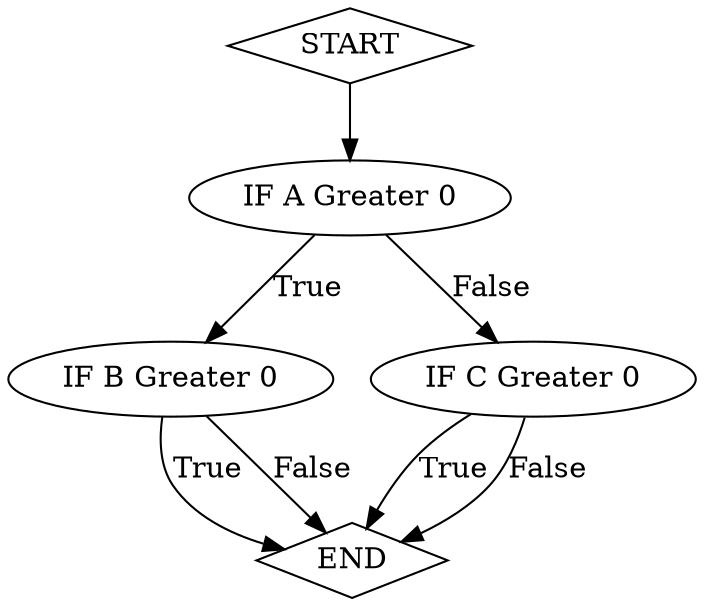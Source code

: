digraph "test.gvz" {
	node [shape=diamond]
	0 [label=START]
	node [shape=ellipse]
	1 [label="IF A Greater 0"]
	node [shape=ellipse]
	2 [label="IF B Greater 0"]
	node [shape=ellipse]
	4 [label="IF C Greater 0"]
	node [shape=diamond]
	7 [label=END]
	0 -> 1
	1 -> 2 [label=True]
	1 -> 4 [label=False]
	2 -> 7 [label=True]
	2 -> 7 [label=False]
	4 -> 7 [label=True]
	4 -> 7 [label=False]
}
